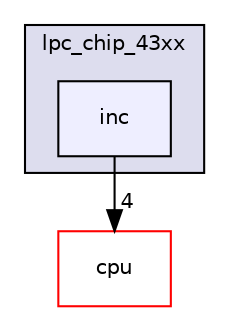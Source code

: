 digraph "muju/externals/base/soc/lpc43xx/lpc_chip_43xx/inc" {
  compound=true
  node [ fontsize="10", fontname="Helvetica"];
  edge [ labelfontsize="10", labelfontname="Helvetica"];
  subgraph clusterdir_b88a78d1581bf098e52b184247b64f14 {
    graph [ bgcolor="#ddddee", pencolor="black", label="lpc_chip_43xx" fontname="Helvetica", fontsize="10", URL="dir_b88a78d1581bf098e52b184247b64f14.html"]
  dir_947f667bb229333f556e4d5c02029e05 [shape=box, label="inc", style="filled", fillcolor="#eeeeff", pencolor="black", URL="dir_947f667bb229333f556e4d5c02029e05.html"];
  }
  dir_5605cd359a4e69632ec7c4a9a45cc4b2 [shape=box label="cpu" fillcolor="white" style="filled" color="red" URL="dir_5605cd359a4e69632ec7c4a9a45cc4b2.html"];
  dir_947f667bb229333f556e4d5c02029e05->dir_5605cd359a4e69632ec7c4a9a45cc4b2 [headlabel="4", labeldistance=1.5 headhref="dir_000049_000037.html"];
}
